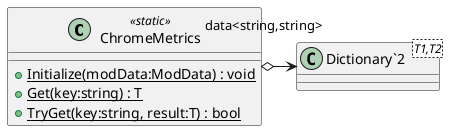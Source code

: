 @startuml
class ChromeMetrics <<static>> {
    + {static} Initialize(modData:ModData) : void
    + {static} Get(key:string) : T
    + {static} TryGet(key:string, result:T) : bool
}
class "Dictionary`2"<T1,T2> {
}
ChromeMetrics o-> "data<string,string>" "Dictionary`2"
@enduml
